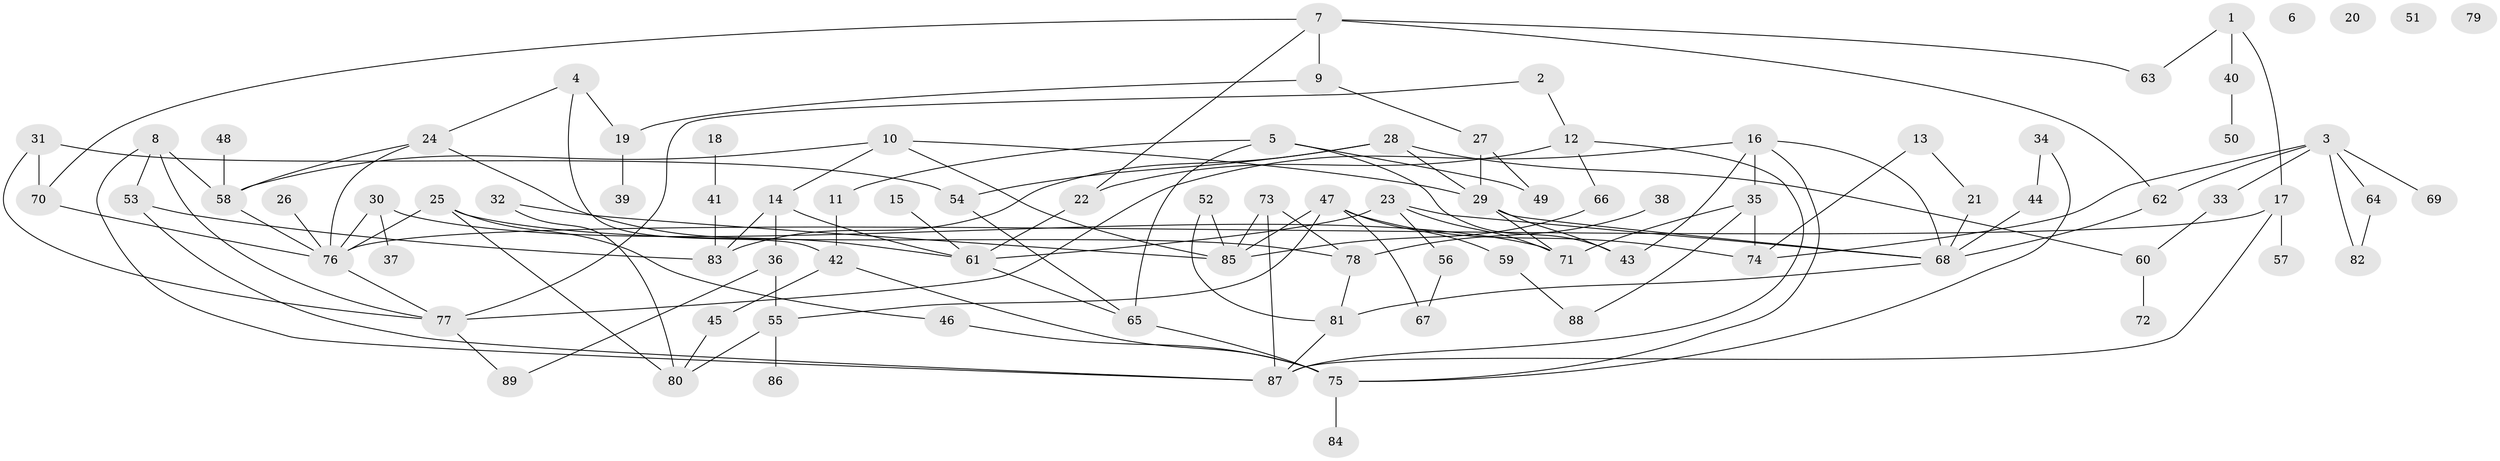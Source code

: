 // coarse degree distribution, {4: 0.26, 6: 0.12, 3: 0.16, 1: 0.22, 5: 0.08, 7: 0.04, 2: 0.08, 9: 0.02, 10: 0.02}
// Generated by graph-tools (version 1.1) at 2025/35/03/04/25 23:35:53]
// undirected, 89 vertices, 132 edges
graph export_dot {
  node [color=gray90,style=filled];
  1;
  2;
  3;
  4;
  5;
  6;
  7;
  8;
  9;
  10;
  11;
  12;
  13;
  14;
  15;
  16;
  17;
  18;
  19;
  20;
  21;
  22;
  23;
  24;
  25;
  26;
  27;
  28;
  29;
  30;
  31;
  32;
  33;
  34;
  35;
  36;
  37;
  38;
  39;
  40;
  41;
  42;
  43;
  44;
  45;
  46;
  47;
  48;
  49;
  50;
  51;
  52;
  53;
  54;
  55;
  56;
  57;
  58;
  59;
  60;
  61;
  62;
  63;
  64;
  65;
  66;
  67;
  68;
  69;
  70;
  71;
  72;
  73;
  74;
  75;
  76;
  77;
  78;
  79;
  80;
  81;
  82;
  83;
  84;
  85;
  86;
  87;
  88;
  89;
  1 -- 17;
  1 -- 40;
  1 -- 63;
  2 -- 12;
  2 -- 77;
  3 -- 33;
  3 -- 62;
  3 -- 64;
  3 -- 69;
  3 -- 74;
  3 -- 82;
  4 -- 19;
  4 -- 24;
  4 -- 42;
  5 -- 11;
  5 -- 43;
  5 -- 49;
  5 -- 65;
  7 -- 9;
  7 -- 22;
  7 -- 62;
  7 -- 63;
  7 -- 70;
  8 -- 53;
  8 -- 58;
  8 -- 77;
  8 -- 87;
  9 -- 19;
  9 -- 27;
  10 -- 14;
  10 -- 29;
  10 -- 58;
  10 -- 85;
  11 -- 42;
  12 -- 22;
  12 -- 66;
  12 -- 87;
  13 -- 21;
  13 -- 74;
  14 -- 36;
  14 -- 61;
  14 -- 83;
  15 -- 61;
  16 -- 35;
  16 -- 43;
  16 -- 68;
  16 -- 75;
  16 -- 77;
  17 -- 57;
  17 -- 76;
  17 -- 87;
  18 -- 41;
  19 -- 39;
  21 -- 68;
  22 -- 61;
  23 -- 56;
  23 -- 61;
  23 -- 68;
  23 -- 71;
  24 -- 58;
  24 -- 61;
  24 -- 76;
  25 -- 46;
  25 -- 76;
  25 -- 78;
  25 -- 80;
  26 -- 76;
  27 -- 29;
  27 -- 49;
  28 -- 29;
  28 -- 54;
  28 -- 60;
  28 -- 83;
  29 -- 43;
  29 -- 68;
  29 -- 71;
  30 -- 37;
  30 -- 71;
  30 -- 76;
  31 -- 54;
  31 -- 70;
  31 -- 77;
  32 -- 80;
  32 -- 85;
  33 -- 60;
  34 -- 44;
  34 -- 75;
  35 -- 71;
  35 -- 74;
  35 -- 88;
  36 -- 55;
  36 -- 89;
  38 -- 78;
  40 -- 50;
  41 -- 83;
  42 -- 45;
  42 -- 75;
  44 -- 68;
  45 -- 80;
  46 -- 75;
  47 -- 55;
  47 -- 59;
  47 -- 67;
  47 -- 74;
  47 -- 85;
  48 -- 58;
  52 -- 81;
  52 -- 85;
  53 -- 83;
  53 -- 87;
  54 -- 65;
  55 -- 80;
  55 -- 86;
  56 -- 67;
  58 -- 76;
  59 -- 88;
  60 -- 72;
  61 -- 65;
  62 -- 68;
  64 -- 82;
  65 -- 75;
  66 -- 85;
  68 -- 81;
  70 -- 76;
  73 -- 78;
  73 -- 85;
  73 -- 87;
  75 -- 84;
  76 -- 77;
  77 -- 89;
  78 -- 81;
  81 -- 87;
}
